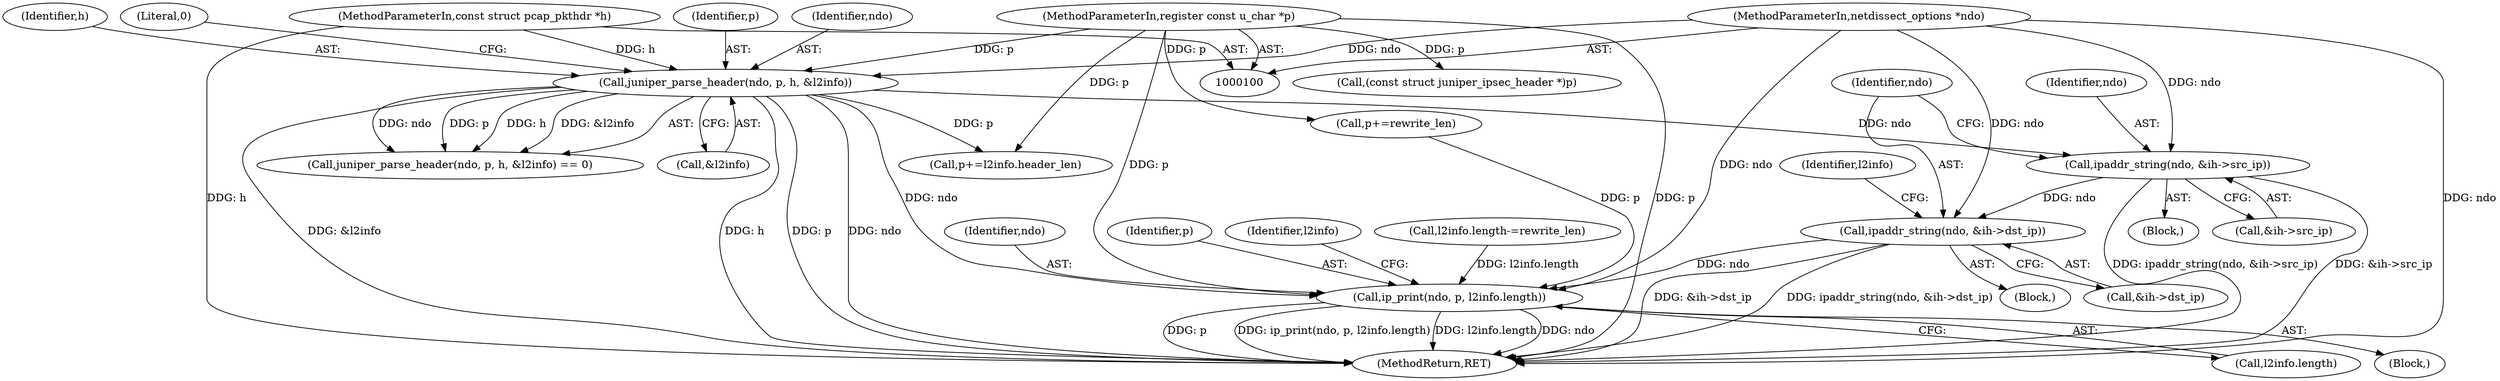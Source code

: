 digraph "0_tcpdump_b534e304568585707c4a92422aeca25cf908ff02_1@pointer" {
"1000232" [label="(Call,ipaddr_string(ndo, &ih->src_ip))"];
"1000117" [label="(Call,juniper_parse_header(ndo, p, h, &l2info))"];
"1000101" [label="(MethodParameterIn,netdissect_options *ndo)"];
"1000103" [label="(MethodParameterIn,register const u_char *p)"];
"1000102" [label="(MethodParameterIn,const struct pcap_pkthdr *h)"];
"1000239" [label="(Call,ipaddr_string(ndo, &ih->dst_ip))"];
"1000279" [label="(Call,ip_print(ndo, p, l2info.length))"];
"1000117" [label="(Call,juniper_parse_header(ndo, p, h, &l2info))"];
"1000116" [label="(Call,juniper_parse_header(ndo, p, h, &l2info) == 0)"];
"1000118" [label="(Identifier,ndo)"];
"1000119" [label="(Identifier,p)"];
"1000128" [label="(Call,p+=l2info.header_len)"];
"1000298" [label="(MethodReturn,RET)"];
"1000231" [label="(Block,)"];
"1000233" [label="(Identifier,ndo)"];
"1000121" [label="(Call,&l2info)"];
"1000246" [label="(Identifier,l2info)"];
"1000282" [label="(Call,l2info.length)"];
"1000120" [label="(Identifier,h)"];
"1000241" [label="(Call,&ih->dst_ip)"];
"1000103" [label="(MethodParameterIn,register const u_char *p)"];
"1000102" [label="(MethodParameterIn,const struct pcap_pkthdr *h)"];
"1000280" [label="(Identifier,ndo)"];
"1000135" [label="(Call,(const struct juniper_ipsec_header *)p)"];
"1000281" [label="(Identifier,p)"];
"1000287" [label="(Identifier,l2info)"];
"1000182" [label="(Call,l2info.length-=rewrite_len)"];
"1000104" [label="(Block,)"];
"1000239" [label="(Call,ipaddr_string(ndo, &ih->dst_ip))"];
"1000101" [label="(MethodParameterIn,netdissect_options *ndo)"];
"1000238" [label="(Block,)"];
"1000279" [label="(Call,ip_print(ndo, p, l2info.length))"];
"1000123" [label="(Literal,0)"];
"1000234" [label="(Call,&ih->src_ip)"];
"1000232" [label="(Call,ipaddr_string(ndo, &ih->src_ip))"];
"1000187" [label="(Call,p+=rewrite_len)"];
"1000240" [label="(Identifier,ndo)"];
"1000232" -> "1000231"  [label="AST: "];
"1000232" -> "1000234"  [label="CFG: "];
"1000233" -> "1000232"  [label="AST: "];
"1000234" -> "1000232"  [label="AST: "];
"1000240" -> "1000232"  [label="CFG: "];
"1000232" -> "1000298"  [label="DDG: &ih->src_ip"];
"1000232" -> "1000298"  [label="DDG: ipaddr_string(ndo, &ih->src_ip)"];
"1000117" -> "1000232"  [label="DDG: ndo"];
"1000101" -> "1000232"  [label="DDG: ndo"];
"1000232" -> "1000239"  [label="DDG: ndo"];
"1000117" -> "1000116"  [label="AST: "];
"1000117" -> "1000121"  [label="CFG: "];
"1000118" -> "1000117"  [label="AST: "];
"1000119" -> "1000117"  [label="AST: "];
"1000120" -> "1000117"  [label="AST: "];
"1000121" -> "1000117"  [label="AST: "];
"1000123" -> "1000117"  [label="CFG: "];
"1000117" -> "1000298"  [label="DDG: ndo"];
"1000117" -> "1000298"  [label="DDG: &l2info"];
"1000117" -> "1000298"  [label="DDG: h"];
"1000117" -> "1000298"  [label="DDG: p"];
"1000117" -> "1000116"  [label="DDG: ndo"];
"1000117" -> "1000116"  [label="DDG: p"];
"1000117" -> "1000116"  [label="DDG: h"];
"1000117" -> "1000116"  [label="DDG: &l2info"];
"1000101" -> "1000117"  [label="DDG: ndo"];
"1000103" -> "1000117"  [label="DDG: p"];
"1000102" -> "1000117"  [label="DDG: h"];
"1000117" -> "1000128"  [label="DDG: p"];
"1000117" -> "1000279"  [label="DDG: ndo"];
"1000101" -> "1000100"  [label="AST: "];
"1000101" -> "1000298"  [label="DDG: ndo"];
"1000101" -> "1000239"  [label="DDG: ndo"];
"1000101" -> "1000279"  [label="DDG: ndo"];
"1000103" -> "1000100"  [label="AST: "];
"1000103" -> "1000298"  [label="DDG: p"];
"1000103" -> "1000128"  [label="DDG: p"];
"1000103" -> "1000135"  [label="DDG: p"];
"1000103" -> "1000187"  [label="DDG: p"];
"1000103" -> "1000279"  [label="DDG: p"];
"1000102" -> "1000100"  [label="AST: "];
"1000102" -> "1000298"  [label="DDG: h"];
"1000239" -> "1000238"  [label="AST: "];
"1000239" -> "1000241"  [label="CFG: "];
"1000240" -> "1000239"  [label="AST: "];
"1000241" -> "1000239"  [label="AST: "];
"1000246" -> "1000239"  [label="CFG: "];
"1000239" -> "1000298"  [label="DDG: ipaddr_string(ndo, &ih->dst_ip)"];
"1000239" -> "1000298"  [label="DDG: &ih->dst_ip"];
"1000239" -> "1000279"  [label="DDG: ndo"];
"1000279" -> "1000104"  [label="AST: "];
"1000279" -> "1000282"  [label="CFG: "];
"1000280" -> "1000279"  [label="AST: "];
"1000281" -> "1000279"  [label="AST: "];
"1000282" -> "1000279"  [label="AST: "];
"1000287" -> "1000279"  [label="CFG: "];
"1000279" -> "1000298"  [label="DDG: l2info.length"];
"1000279" -> "1000298"  [label="DDG: ndo"];
"1000279" -> "1000298"  [label="DDG: p"];
"1000279" -> "1000298"  [label="DDG: ip_print(ndo, p, l2info.length)"];
"1000187" -> "1000279"  [label="DDG: p"];
"1000182" -> "1000279"  [label="DDG: l2info.length"];
}
